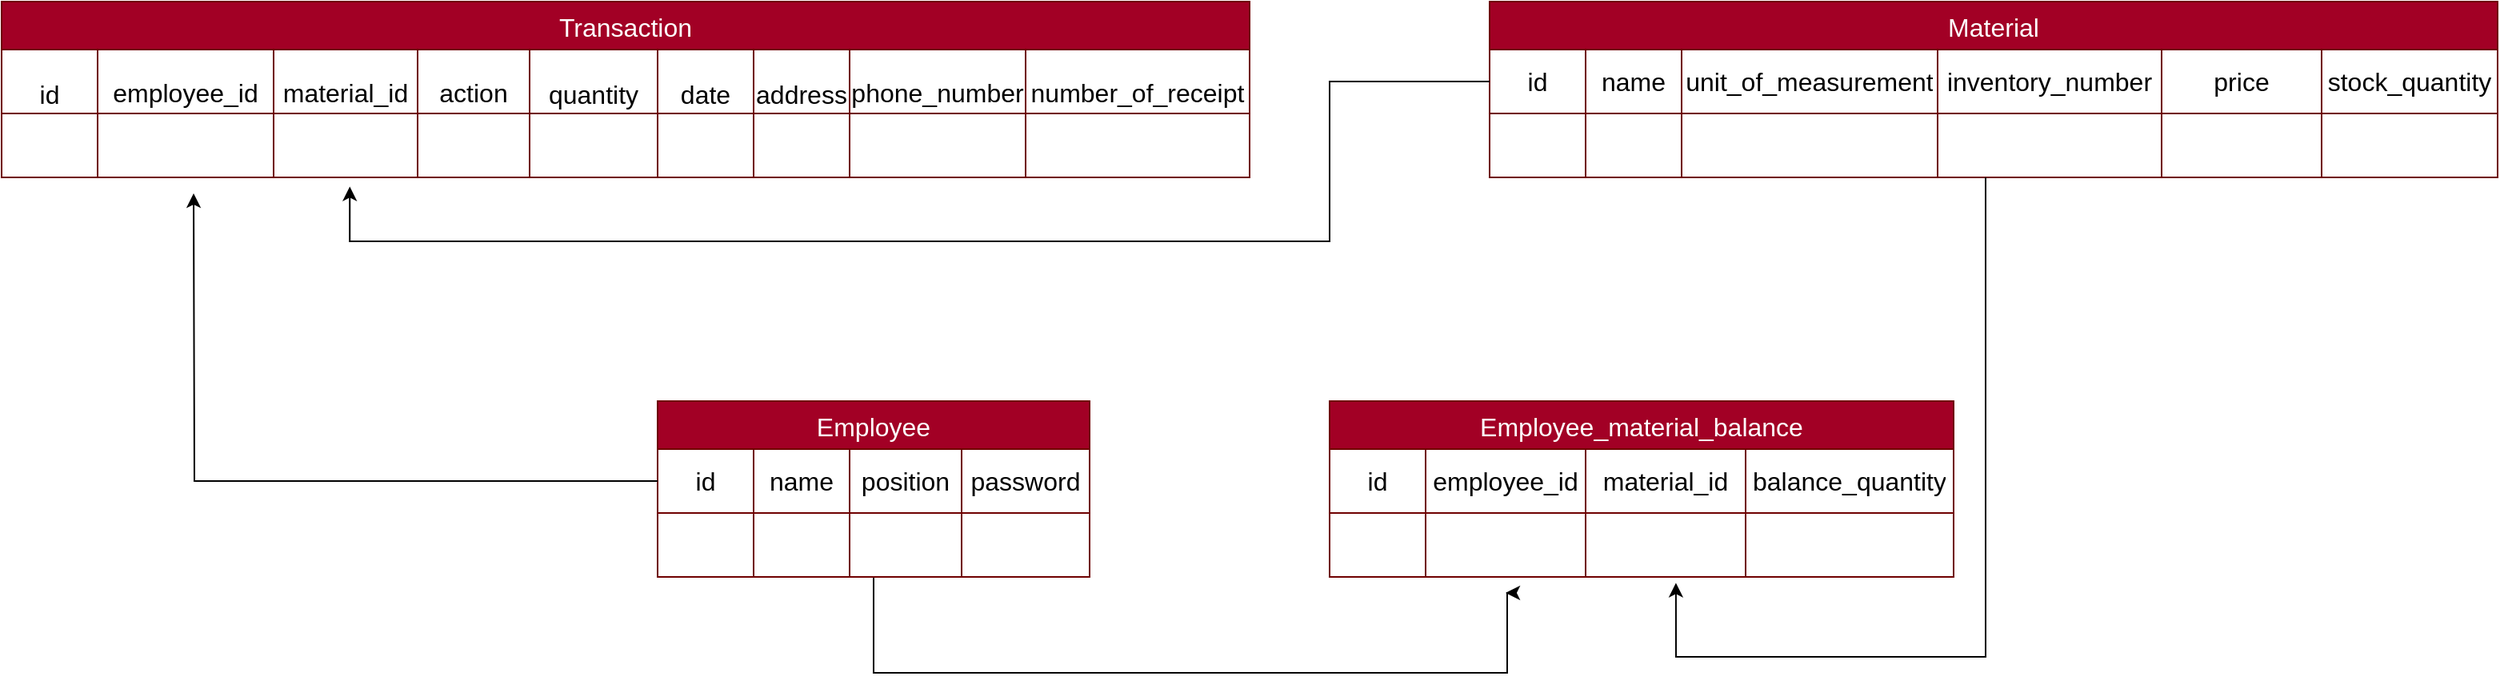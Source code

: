 <mxfile version="28.2.0">
  <diagram name="Страница — 1" id="9WAxqowkL9LmxW_zhD87">
    <mxGraphModel dx="1489" dy="1922" grid="1" gridSize="10" guides="1" tooltips="1" connect="1" arrows="1" fold="1" page="1" pageScale="1" pageWidth="827" pageHeight="1169" math="0" shadow="0">
      <root>
        <mxCell id="0" />
        <mxCell id="1" parent="0" />
        <mxCell id="yLJ0S0dsc9LYeAihQGjY-81" style="edgeStyle=orthogonalEdgeStyle;rounded=0;orthogonalLoop=1;jettySize=auto;html=1;" edge="1" parent="1" source="yLJ0S0dsc9LYeAihQGjY-2">
          <mxGeometry relative="1" as="geometry">
            <mxPoint x="1000" y="240" as="targetPoint" />
            <Array as="points">
              <mxPoint x="605" y="290" />
              <mxPoint x="1001" y="290" />
              <mxPoint x="1001" y="240" />
            </Array>
          </mxGeometry>
        </mxCell>
        <mxCell id="yLJ0S0dsc9LYeAihQGjY-2" value="Employee" style="shape=table;startSize=30;container=1;collapsible=0;childLayout=tableLayout;strokeColor=#6F0000;fontSize=16;points=[[0,0,0,0,0],[0,0.25,0,0,0],[0,0.5,0,0,0],[0,0.75,0,0,0],[0,1,0,0,0],[0.25,0,0,0,0],[0.25,1,0,0,0],[0.5,0,0,0,0],[0.5,1,0,0,0],[0.75,0,0,0,0],[0.75,1,0,0,0],[1,0,0,0,0],[1,0.25,0,0,0],[1,0.5,0,0,0],[1,0.75,0,0,0],[1,1,0,0,0]];fillColor=#a20025;fontColor=#ffffff;" vertex="1" parent="1">
          <mxGeometry x="470" y="120" width="270" height="110" as="geometry" />
        </mxCell>
        <mxCell id="yLJ0S0dsc9LYeAihQGjY-3" value="" style="shape=tableRow;horizontal=0;startSize=0;swimlaneHead=0;swimlaneBody=0;strokeColor=inherit;top=0;left=0;bottom=0;right=0;collapsible=0;dropTarget=0;fillColor=none;points=[[0,0.5],[1,0.5]];portConstraint=eastwest;fontSize=16;" vertex="1" parent="yLJ0S0dsc9LYeAihQGjY-2">
          <mxGeometry y="30" width="270" height="40" as="geometry" />
        </mxCell>
        <mxCell id="yLJ0S0dsc9LYeAihQGjY-4" value="id" style="shape=partialRectangle;html=1;whiteSpace=wrap;connectable=0;strokeColor=inherit;overflow=hidden;fillColor=none;top=0;left=0;bottom=0;right=0;pointerEvents=1;fontSize=16;" vertex="1" parent="yLJ0S0dsc9LYeAihQGjY-3">
          <mxGeometry width="60" height="40" as="geometry">
            <mxRectangle width="60" height="40" as="alternateBounds" />
          </mxGeometry>
        </mxCell>
        <mxCell id="yLJ0S0dsc9LYeAihQGjY-5" value="name" style="shape=partialRectangle;html=1;whiteSpace=wrap;connectable=0;strokeColor=inherit;overflow=hidden;fillColor=none;top=0;left=0;bottom=0;right=0;pointerEvents=1;fontSize=16;" vertex="1" parent="yLJ0S0dsc9LYeAihQGjY-3">
          <mxGeometry x="60" width="60" height="40" as="geometry">
            <mxRectangle width="60" height="40" as="alternateBounds" />
          </mxGeometry>
        </mxCell>
        <mxCell id="yLJ0S0dsc9LYeAihQGjY-6" value="position" style="shape=partialRectangle;html=1;whiteSpace=wrap;connectable=0;strokeColor=inherit;overflow=hidden;fillColor=none;top=0;left=0;bottom=0;right=0;pointerEvents=1;fontSize=16;" vertex="1" parent="yLJ0S0dsc9LYeAihQGjY-3">
          <mxGeometry x="120" width="70" height="40" as="geometry">
            <mxRectangle width="70" height="40" as="alternateBounds" />
          </mxGeometry>
        </mxCell>
        <mxCell id="yLJ0S0dsc9LYeAihQGjY-16" value="password" style="shape=partialRectangle;html=1;whiteSpace=wrap;connectable=0;strokeColor=inherit;overflow=hidden;fillColor=none;top=0;left=0;bottom=0;right=0;pointerEvents=1;fontSize=16;" vertex="1" parent="yLJ0S0dsc9LYeAihQGjY-3">
          <mxGeometry x="190" width="80" height="40" as="geometry">
            <mxRectangle width="80" height="40" as="alternateBounds" />
          </mxGeometry>
        </mxCell>
        <mxCell id="yLJ0S0dsc9LYeAihQGjY-7" value="" style="shape=tableRow;horizontal=0;startSize=0;swimlaneHead=0;swimlaneBody=0;strokeColor=inherit;top=0;left=0;bottom=0;right=0;collapsible=0;dropTarget=0;fillColor=none;points=[[0,0.5],[1,0.5]];portConstraint=eastwest;fontSize=16;" vertex="1" parent="yLJ0S0dsc9LYeAihQGjY-2">
          <mxGeometry y="70" width="270" height="40" as="geometry" />
        </mxCell>
        <mxCell id="yLJ0S0dsc9LYeAihQGjY-8" value="" style="shape=partialRectangle;html=1;whiteSpace=wrap;connectable=0;strokeColor=inherit;overflow=hidden;fillColor=none;top=0;left=0;bottom=0;right=0;pointerEvents=1;fontSize=16;" vertex="1" parent="yLJ0S0dsc9LYeAihQGjY-7">
          <mxGeometry width="60" height="40" as="geometry">
            <mxRectangle width="60" height="40" as="alternateBounds" />
          </mxGeometry>
        </mxCell>
        <mxCell id="yLJ0S0dsc9LYeAihQGjY-9" value="" style="shape=partialRectangle;html=1;whiteSpace=wrap;connectable=0;strokeColor=inherit;overflow=hidden;fillColor=none;top=0;left=0;bottom=0;right=0;pointerEvents=1;fontSize=16;" vertex="1" parent="yLJ0S0dsc9LYeAihQGjY-7">
          <mxGeometry x="60" width="60" height="40" as="geometry">
            <mxRectangle width="60" height="40" as="alternateBounds" />
          </mxGeometry>
        </mxCell>
        <mxCell id="yLJ0S0dsc9LYeAihQGjY-10" value="" style="shape=partialRectangle;html=1;whiteSpace=wrap;connectable=0;strokeColor=inherit;overflow=hidden;fillColor=none;top=0;left=0;bottom=0;right=0;pointerEvents=1;fontSize=16;" vertex="1" parent="yLJ0S0dsc9LYeAihQGjY-7">
          <mxGeometry x="120" width="70" height="40" as="geometry">
            <mxRectangle width="70" height="40" as="alternateBounds" />
          </mxGeometry>
        </mxCell>
        <mxCell id="yLJ0S0dsc9LYeAihQGjY-17" style="shape=partialRectangle;html=1;whiteSpace=wrap;connectable=0;strokeColor=inherit;overflow=hidden;fillColor=none;top=0;left=0;bottom=0;right=0;pointerEvents=1;fontSize=16;" vertex="1" parent="yLJ0S0dsc9LYeAihQGjY-7">
          <mxGeometry x="190" width="80" height="40" as="geometry">
            <mxRectangle width="80" height="40" as="alternateBounds" />
          </mxGeometry>
        </mxCell>
        <mxCell id="yLJ0S0dsc9LYeAihQGjY-19" value="Material" style="shape=table;startSize=30;container=1;collapsible=0;childLayout=tableLayout;strokeColor=#6F0000;fontSize=16;fillColor=#a20025;fontColor=#ffffff;" vertex="1" parent="1">
          <mxGeometry x="990" y="-130" width="630" height="110" as="geometry" />
        </mxCell>
        <mxCell id="yLJ0S0dsc9LYeAihQGjY-20" value="" style="shape=tableRow;horizontal=0;startSize=0;swimlaneHead=0;swimlaneBody=0;strokeColor=inherit;top=0;left=0;bottom=0;right=0;collapsible=0;dropTarget=0;fillColor=none;points=[[0,0.5],[1,0.5]];portConstraint=eastwest;fontSize=16;" vertex="1" parent="yLJ0S0dsc9LYeAihQGjY-19">
          <mxGeometry y="30" width="630" height="40" as="geometry" />
        </mxCell>
        <mxCell id="yLJ0S0dsc9LYeAihQGjY-21" value="id" style="shape=partialRectangle;html=1;whiteSpace=wrap;connectable=0;strokeColor=inherit;overflow=hidden;fillColor=none;top=0;left=0;bottom=0;right=0;pointerEvents=1;fontSize=16;" vertex="1" parent="yLJ0S0dsc9LYeAihQGjY-20">
          <mxGeometry width="60" height="40" as="geometry">
            <mxRectangle width="60" height="40" as="alternateBounds" />
          </mxGeometry>
        </mxCell>
        <mxCell id="yLJ0S0dsc9LYeAihQGjY-22" value="name" style="shape=partialRectangle;html=1;whiteSpace=wrap;connectable=0;strokeColor=inherit;overflow=hidden;fillColor=none;top=0;left=0;bottom=0;right=0;pointerEvents=1;fontSize=16;" vertex="1" parent="yLJ0S0dsc9LYeAihQGjY-20">
          <mxGeometry x="60" width="60" height="40" as="geometry">
            <mxRectangle width="60" height="40" as="alternateBounds" />
          </mxGeometry>
        </mxCell>
        <mxCell id="yLJ0S0dsc9LYeAihQGjY-23" value="unit_of_measurement" style="shape=partialRectangle;html=1;whiteSpace=wrap;connectable=0;strokeColor=inherit;overflow=hidden;fillColor=none;top=0;left=0;bottom=0;right=0;pointerEvents=1;fontSize=16;" vertex="1" parent="yLJ0S0dsc9LYeAihQGjY-20">
          <mxGeometry x="120" width="160" height="40" as="geometry">
            <mxRectangle width="160" height="40" as="alternateBounds" />
          </mxGeometry>
        </mxCell>
        <mxCell id="yLJ0S0dsc9LYeAihQGjY-32" value="inventory_number" style="shape=partialRectangle;html=1;whiteSpace=wrap;connectable=0;strokeColor=inherit;overflow=hidden;fillColor=none;top=0;left=0;bottom=0;right=0;pointerEvents=1;fontSize=16;" vertex="1" parent="yLJ0S0dsc9LYeAihQGjY-20">
          <mxGeometry x="280" width="140" height="40" as="geometry">
            <mxRectangle width="140" height="40" as="alternateBounds" />
          </mxGeometry>
        </mxCell>
        <mxCell id="yLJ0S0dsc9LYeAihQGjY-34" value="price" style="shape=partialRectangle;html=1;whiteSpace=wrap;connectable=0;strokeColor=inherit;overflow=hidden;fillColor=none;top=0;left=0;bottom=0;right=0;pointerEvents=1;fontSize=16;" vertex="1" parent="yLJ0S0dsc9LYeAihQGjY-20">
          <mxGeometry x="420" width="100" height="40" as="geometry">
            <mxRectangle width="100" height="40" as="alternateBounds" />
          </mxGeometry>
        </mxCell>
        <mxCell id="yLJ0S0dsc9LYeAihQGjY-38" value="stock_quantity" style="shape=partialRectangle;html=1;whiteSpace=wrap;connectable=0;strokeColor=inherit;overflow=hidden;fillColor=none;top=0;left=0;bottom=0;right=0;pointerEvents=1;fontSize=16;" vertex="1" parent="yLJ0S0dsc9LYeAihQGjY-20">
          <mxGeometry x="520" width="110" height="40" as="geometry">
            <mxRectangle width="110" height="40" as="alternateBounds" />
          </mxGeometry>
        </mxCell>
        <mxCell id="yLJ0S0dsc9LYeAihQGjY-24" value="" style="shape=tableRow;horizontal=0;startSize=0;swimlaneHead=0;swimlaneBody=0;strokeColor=inherit;top=0;left=0;bottom=0;right=0;collapsible=0;dropTarget=0;fillColor=none;points=[[0,0.5],[1,0.5]];portConstraint=eastwest;fontSize=16;" vertex="1" parent="yLJ0S0dsc9LYeAihQGjY-19">
          <mxGeometry y="70" width="630" height="40" as="geometry" />
        </mxCell>
        <mxCell id="yLJ0S0dsc9LYeAihQGjY-25" value="" style="shape=partialRectangle;html=1;whiteSpace=wrap;connectable=0;strokeColor=inherit;overflow=hidden;fillColor=none;top=0;left=0;bottom=0;right=0;pointerEvents=1;fontSize=16;" vertex="1" parent="yLJ0S0dsc9LYeAihQGjY-24">
          <mxGeometry width="60" height="40" as="geometry">
            <mxRectangle width="60" height="40" as="alternateBounds" />
          </mxGeometry>
        </mxCell>
        <mxCell id="yLJ0S0dsc9LYeAihQGjY-26" value="" style="shape=partialRectangle;html=1;whiteSpace=wrap;connectable=0;strokeColor=inherit;overflow=hidden;fillColor=none;top=0;left=0;bottom=0;right=0;pointerEvents=1;fontSize=16;" vertex="1" parent="yLJ0S0dsc9LYeAihQGjY-24">
          <mxGeometry x="60" width="60" height="40" as="geometry">
            <mxRectangle width="60" height="40" as="alternateBounds" />
          </mxGeometry>
        </mxCell>
        <mxCell id="yLJ0S0dsc9LYeAihQGjY-27" value="" style="shape=partialRectangle;html=1;whiteSpace=wrap;connectable=0;strokeColor=inherit;overflow=hidden;fillColor=none;top=0;left=0;bottom=0;right=0;pointerEvents=1;fontSize=16;" vertex="1" parent="yLJ0S0dsc9LYeAihQGjY-24">
          <mxGeometry x="120" width="160" height="40" as="geometry">
            <mxRectangle width="160" height="40" as="alternateBounds" />
          </mxGeometry>
        </mxCell>
        <mxCell id="yLJ0S0dsc9LYeAihQGjY-33" style="shape=partialRectangle;html=1;whiteSpace=wrap;connectable=0;strokeColor=inherit;overflow=hidden;fillColor=none;top=0;left=0;bottom=0;right=0;pointerEvents=1;fontSize=16;" vertex="1" parent="yLJ0S0dsc9LYeAihQGjY-24">
          <mxGeometry x="280" width="140" height="40" as="geometry">
            <mxRectangle width="140" height="40" as="alternateBounds" />
          </mxGeometry>
        </mxCell>
        <mxCell id="yLJ0S0dsc9LYeAihQGjY-35" style="shape=partialRectangle;html=1;whiteSpace=wrap;connectable=0;strokeColor=inherit;overflow=hidden;fillColor=none;top=0;left=0;bottom=0;right=0;pointerEvents=1;fontSize=16;" vertex="1" parent="yLJ0S0dsc9LYeAihQGjY-24">
          <mxGeometry x="420" width="100" height="40" as="geometry">
            <mxRectangle width="100" height="40" as="alternateBounds" />
          </mxGeometry>
        </mxCell>
        <mxCell id="yLJ0S0dsc9LYeAihQGjY-39" style="shape=partialRectangle;html=1;whiteSpace=wrap;connectable=0;strokeColor=inherit;overflow=hidden;fillColor=none;top=0;left=0;bottom=0;right=0;pointerEvents=1;fontSize=16;" vertex="1" parent="yLJ0S0dsc9LYeAihQGjY-24">
          <mxGeometry x="520" width="110" height="40" as="geometry">
            <mxRectangle width="110" height="40" as="alternateBounds" />
          </mxGeometry>
        </mxCell>
        <mxCell id="yLJ0S0dsc9LYeAihQGjY-40" value="Transaction" style="shape=table;startSize=30;container=1;collapsible=0;childLayout=tableLayout;strokeColor=#6F0000;fontSize=16;align=center;fillColor=#a20025;fontColor=#ffffff;" vertex="1" parent="1">
          <mxGeometry x="60" y="-130" width="780" height="110" as="geometry" />
        </mxCell>
        <mxCell id="yLJ0S0dsc9LYeAihQGjY-41" value="" style="shape=tableRow;horizontal=0;startSize=0;swimlaneHead=0;swimlaneBody=0;strokeColor=inherit;top=0;left=0;bottom=0;right=0;collapsible=0;dropTarget=0;fillColor=none;points=[[0,0.5],[1,0.5]];portConstraint=eastwest;fontSize=16;" vertex="1" parent="yLJ0S0dsc9LYeAihQGjY-40">
          <mxGeometry y="30" width="780" height="40" as="geometry" />
        </mxCell>
        <mxCell id="yLJ0S0dsc9LYeAihQGjY-42" value="id" style="shape=partialRectangle;html=1;whiteSpace=wrap;connectable=0;strokeColor=inherit;overflow=hidden;fillColor=none;top=0;left=0;bottom=0;right=0;pointerEvents=1;fontSize=16;align=center;verticalAlign=bottom;" vertex="1" parent="yLJ0S0dsc9LYeAihQGjY-41">
          <mxGeometry width="60" height="40" as="geometry">
            <mxRectangle width="60" height="40" as="alternateBounds" />
          </mxGeometry>
        </mxCell>
        <mxCell id="yLJ0S0dsc9LYeAihQGjY-43" value="&lt;p style=&quot;white-space-collapse: preserve;&quot; dir=&quot;auto&quot;&gt;employee_id&lt;/p&gt;" style="shape=partialRectangle;html=1;whiteSpace=wrap;connectable=0;strokeColor=inherit;overflow=hidden;fillColor=none;top=0;left=0;bottom=0;right=0;pointerEvents=1;fontSize=16;align=center;verticalAlign=bottom;" vertex="1" parent="yLJ0S0dsc9LYeAihQGjY-41">
          <mxGeometry x="60" width="110" height="40" as="geometry">
            <mxRectangle width="110" height="40" as="alternateBounds" />
          </mxGeometry>
        </mxCell>
        <mxCell id="yLJ0S0dsc9LYeAihQGjY-44" value="&lt;p style=&quot;white-space-collapse: preserve;&quot; dir=&quot;auto&quot;&gt;material_id&lt;/p&gt;" style="shape=partialRectangle;html=1;whiteSpace=wrap;connectable=0;strokeColor=inherit;overflow=hidden;fillColor=none;top=0;left=0;bottom=0;right=0;pointerEvents=1;fontSize=16;align=center;verticalAlign=bottom;" vertex="1" parent="yLJ0S0dsc9LYeAihQGjY-41">
          <mxGeometry x="170" width="90" height="40" as="geometry">
            <mxRectangle width="90" height="40" as="alternateBounds" />
          </mxGeometry>
        </mxCell>
        <mxCell id="yLJ0S0dsc9LYeAihQGjY-45" value="&lt;p style=&quot;white-space-collapse: preserve;&quot; dir=&quot;auto&quot;&gt;action&lt;/p&gt;" style="shape=partialRectangle;html=1;whiteSpace=wrap;connectable=0;strokeColor=inherit;overflow=hidden;fillColor=none;top=0;left=0;bottom=0;right=0;pointerEvents=1;fontSize=16;align=center;verticalAlign=bottom;" vertex="1" parent="yLJ0S0dsc9LYeAihQGjY-41">
          <mxGeometry x="260" width="70" height="40" as="geometry">
            <mxRectangle width="70" height="40" as="alternateBounds" />
          </mxGeometry>
        </mxCell>
        <mxCell id="yLJ0S0dsc9LYeAihQGjY-46" value="quantity" style="shape=partialRectangle;html=1;whiteSpace=wrap;connectable=0;strokeColor=inherit;overflow=hidden;fillColor=none;top=0;left=0;bottom=0;right=0;pointerEvents=1;fontSize=16;align=center;verticalAlign=bottom;" vertex="1" parent="yLJ0S0dsc9LYeAihQGjY-41">
          <mxGeometry x="330" width="80" height="40" as="geometry">
            <mxRectangle width="80" height="40" as="alternateBounds" />
          </mxGeometry>
        </mxCell>
        <mxCell id="yLJ0S0dsc9LYeAihQGjY-47" value="date" style="shape=partialRectangle;html=1;whiteSpace=wrap;connectable=0;strokeColor=inherit;overflow=hidden;fillColor=none;top=0;left=0;bottom=0;right=0;pointerEvents=1;fontSize=16;align=center;verticalAlign=bottom;" vertex="1" parent="yLJ0S0dsc9LYeAihQGjY-41">
          <mxGeometry x="410" width="60" height="40" as="geometry">
            <mxRectangle width="60" height="40" as="alternateBounds" />
          </mxGeometry>
        </mxCell>
        <mxCell id="yLJ0S0dsc9LYeAihQGjY-55" value="address" style="shape=partialRectangle;html=1;whiteSpace=wrap;connectable=0;strokeColor=inherit;overflow=hidden;fillColor=none;top=0;left=0;bottom=0;right=0;pointerEvents=1;fontSize=16;align=center;verticalAlign=bottom;" vertex="1" parent="yLJ0S0dsc9LYeAihQGjY-41">
          <mxGeometry x="470" width="60" height="40" as="geometry">
            <mxRectangle width="60" height="40" as="alternateBounds" />
          </mxGeometry>
        </mxCell>
        <mxCell id="yLJ0S0dsc9LYeAihQGjY-57" value="&lt;p style=&quot;white-space-collapse: preserve;&quot; dir=&quot;auto&quot;&gt;phone_number&lt;/p&gt;" style="shape=partialRectangle;html=1;whiteSpace=wrap;connectable=0;strokeColor=inherit;overflow=hidden;fillColor=none;top=0;left=0;bottom=0;right=0;pointerEvents=1;fontSize=16;align=center;verticalAlign=bottom;" vertex="1" parent="yLJ0S0dsc9LYeAihQGjY-41">
          <mxGeometry x="530" width="110" height="40" as="geometry">
            <mxRectangle width="110" height="40" as="alternateBounds" />
          </mxGeometry>
        </mxCell>
        <mxCell id="yLJ0S0dsc9LYeAihQGjY-59" value="&lt;p style=&quot;white-space-collapse: preserve;&quot; dir=&quot;auto&quot;&gt;number_of_receipt&lt;/p&gt;" style="shape=partialRectangle;html=1;whiteSpace=wrap;connectable=0;strokeColor=inherit;overflow=hidden;fillColor=none;top=0;left=0;bottom=0;right=0;pointerEvents=1;fontSize=16;align=center;verticalAlign=bottom;" vertex="1" parent="yLJ0S0dsc9LYeAihQGjY-41">
          <mxGeometry x="640" width="140" height="40" as="geometry">
            <mxRectangle width="140" height="40" as="alternateBounds" />
          </mxGeometry>
        </mxCell>
        <mxCell id="yLJ0S0dsc9LYeAihQGjY-48" value="" style="shape=tableRow;horizontal=0;startSize=0;swimlaneHead=0;swimlaneBody=0;strokeColor=inherit;top=0;left=0;bottom=0;right=0;collapsible=0;dropTarget=0;fillColor=none;points=[[0,0.5],[1,0.5]];portConstraint=eastwest;fontSize=16;" vertex="1" parent="yLJ0S0dsc9LYeAihQGjY-40">
          <mxGeometry y="70" width="780" height="40" as="geometry" />
        </mxCell>
        <mxCell id="yLJ0S0dsc9LYeAihQGjY-49" value="" style="shape=partialRectangle;html=1;whiteSpace=wrap;connectable=0;strokeColor=inherit;overflow=hidden;fillColor=none;top=0;left=0;bottom=0;right=0;pointerEvents=1;fontSize=16;" vertex="1" parent="yLJ0S0dsc9LYeAihQGjY-48">
          <mxGeometry width="60" height="40" as="geometry">
            <mxRectangle width="60" height="40" as="alternateBounds" />
          </mxGeometry>
        </mxCell>
        <mxCell id="yLJ0S0dsc9LYeAihQGjY-50" value="" style="shape=partialRectangle;html=1;whiteSpace=wrap;connectable=0;strokeColor=inherit;overflow=hidden;fillColor=none;top=0;left=0;bottom=0;right=0;pointerEvents=1;fontSize=16;" vertex="1" parent="yLJ0S0dsc9LYeAihQGjY-48">
          <mxGeometry x="60" width="110" height="40" as="geometry">
            <mxRectangle width="110" height="40" as="alternateBounds" />
          </mxGeometry>
        </mxCell>
        <mxCell id="yLJ0S0dsc9LYeAihQGjY-51" value="" style="shape=partialRectangle;html=1;whiteSpace=wrap;connectable=0;strokeColor=inherit;overflow=hidden;fillColor=none;top=0;left=0;bottom=0;right=0;pointerEvents=1;fontSize=16;" vertex="1" parent="yLJ0S0dsc9LYeAihQGjY-48">
          <mxGeometry x="170" width="90" height="40" as="geometry">
            <mxRectangle width="90" height="40" as="alternateBounds" />
          </mxGeometry>
        </mxCell>
        <mxCell id="yLJ0S0dsc9LYeAihQGjY-52" style="shape=partialRectangle;html=1;whiteSpace=wrap;connectable=0;strokeColor=inherit;overflow=hidden;fillColor=none;top=0;left=0;bottom=0;right=0;pointerEvents=1;fontSize=16;" vertex="1" parent="yLJ0S0dsc9LYeAihQGjY-48">
          <mxGeometry x="260" width="70" height="40" as="geometry">
            <mxRectangle width="70" height="40" as="alternateBounds" />
          </mxGeometry>
        </mxCell>
        <mxCell id="yLJ0S0dsc9LYeAihQGjY-53" style="shape=partialRectangle;html=1;whiteSpace=wrap;connectable=0;strokeColor=inherit;overflow=hidden;fillColor=none;top=0;left=0;bottom=0;right=0;pointerEvents=1;fontSize=16;" vertex="1" parent="yLJ0S0dsc9LYeAihQGjY-48">
          <mxGeometry x="330" width="80" height="40" as="geometry">
            <mxRectangle width="80" height="40" as="alternateBounds" />
          </mxGeometry>
        </mxCell>
        <mxCell id="yLJ0S0dsc9LYeAihQGjY-54" style="shape=partialRectangle;html=1;whiteSpace=wrap;connectable=0;strokeColor=inherit;overflow=hidden;fillColor=none;top=0;left=0;bottom=0;right=0;pointerEvents=1;fontSize=16;" vertex="1" parent="yLJ0S0dsc9LYeAihQGjY-48">
          <mxGeometry x="410" width="60" height="40" as="geometry">
            <mxRectangle width="60" height="40" as="alternateBounds" />
          </mxGeometry>
        </mxCell>
        <mxCell id="yLJ0S0dsc9LYeAihQGjY-56" style="shape=partialRectangle;html=1;whiteSpace=wrap;connectable=0;strokeColor=inherit;overflow=hidden;fillColor=none;top=0;left=0;bottom=0;right=0;pointerEvents=1;fontSize=16;" vertex="1" parent="yLJ0S0dsc9LYeAihQGjY-48">
          <mxGeometry x="470" width="60" height="40" as="geometry">
            <mxRectangle width="60" height="40" as="alternateBounds" />
          </mxGeometry>
        </mxCell>
        <mxCell id="yLJ0S0dsc9LYeAihQGjY-58" style="shape=partialRectangle;html=1;whiteSpace=wrap;connectable=0;strokeColor=inherit;overflow=hidden;fillColor=none;top=0;left=0;bottom=0;right=0;pointerEvents=1;fontSize=16;" vertex="1" parent="yLJ0S0dsc9LYeAihQGjY-48">
          <mxGeometry x="530" width="110" height="40" as="geometry">
            <mxRectangle width="110" height="40" as="alternateBounds" />
          </mxGeometry>
        </mxCell>
        <mxCell id="yLJ0S0dsc9LYeAihQGjY-60" style="shape=partialRectangle;html=1;whiteSpace=wrap;connectable=0;strokeColor=inherit;overflow=hidden;fillColor=none;top=0;left=0;bottom=0;right=0;pointerEvents=1;fontSize=16;" vertex="1" parent="yLJ0S0dsc9LYeAihQGjY-48">
          <mxGeometry x="640" width="140" height="40" as="geometry">
            <mxRectangle width="140" height="40" as="alternateBounds" />
          </mxGeometry>
        </mxCell>
        <mxCell id="yLJ0S0dsc9LYeAihQGjY-61" value="Employee_material_balance" style="shape=table;startSize=30;container=1;collapsible=0;childLayout=tableLayout;strokeColor=#6F0000;fontSize=16;fillColor=#a20025;fontColor=#ffffff;" vertex="1" parent="1">
          <mxGeometry x="890" y="120" width="390" height="110" as="geometry" />
        </mxCell>
        <mxCell id="yLJ0S0dsc9LYeAihQGjY-62" value="" style="shape=tableRow;horizontal=0;startSize=0;swimlaneHead=0;swimlaneBody=0;strokeColor=inherit;top=0;left=0;bottom=0;right=0;collapsible=0;dropTarget=0;fillColor=none;points=[[0,0.5],[1,0.5]];portConstraint=eastwest;fontSize=16;" vertex="1" parent="yLJ0S0dsc9LYeAihQGjY-61">
          <mxGeometry y="30" width="390" height="40" as="geometry" />
        </mxCell>
        <mxCell id="yLJ0S0dsc9LYeAihQGjY-63" value="id" style="shape=partialRectangle;html=1;whiteSpace=wrap;connectable=0;strokeColor=inherit;overflow=hidden;fillColor=none;top=0;left=0;bottom=0;right=0;pointerEvents=1;fontSize=16;" vertex="1" parent="yLJ0S0dsc9LYeAihQGjY-62">
          <mxGeometry width="60" height="40" as="geometry">
            <mxRectangle width="60" height="40" as="alternateBounds" />
          </mxGeometry>
        </mxCell>
        <mxCell id="yLJ0S0dsc9LYeAihQGjY-64" value="employee_id" style="shape=partialRectangle;html=1;whiteSpace=wrap;connectable=0;strokeColor=inherit;overflow=hidden;fillColor=none;top=0;left=0;bottom=0;right=0;pointerEvents=1;fontSize=16;" vertex="1" parent="yLJ0S0dsc9LYeAihQGjY-62">
          <mxGeometry x="60" width="100" height="40" as="geometry">
            <mxRectangle width="100" height="40" as="alternateBounds" />
          </mxGeometry>
        </mxCell>
        <mxCell id="yLJ0S0dsc9LYeAihQGjY-65" value="material_id" style="shape=partialRectangle;html=1;whiteSpace=wrap;connectable=0;strokeColor=inherit;overflow=hidden;fillColor=none;top=0;left=0;bottom=0;right=0;pointerEvents=1;fontSize=16;" vertex="1" parent="yLJ0S0dsc9LYeAihQGjY-62">
          <mxGeometry x="160" width="100" height="40" as="geometry">
            <mxRectangle width="100" height="40" as="alternateBounds" />
          </mxGeometry>
        </mxCell>
        <mxCell id="yLJ0S0dsc9LYeAihQGjY-74" value="balance_quantity" style="shape=partialRectangle;html=1;whiteSpace=wrap;connectable=0;strokeColor=inherit;overflow=hidden;fillColor=none;top=0;left=0;bottom=0;right=0;pointerEvents=1;fontSize=16;" vertex="1" parent="yLJ0S0dsc9LYeAihQGjY-62">
          <mxGeometry x="260" width="130" height="40" as="geometry">
            <mxRectangle width="130" height="40" as="alternateBounds" />
          </mxGeometry>
        </mxCell>
        <mxCell id="yLJ0S0dsc9LYeAihQGjY-66" value="" style="shape=tableRow;horizontal=0;startSize=0;swimlaneHead=0;swimlaneBody=0;strokeColor=inherit;top=0;left=0;bottom=0;right=0;collapsible=0;dropTarget=0;fillColor=none;points=[[0,0.5],[1,0.5]];portConstraint=eastwest;fontSize=16;" vertex="1" parent="yLJ0S0dsc9LYeAihQGjY-61">
          <mxGeometry y="70" width="390" height="40" as="geometry" />
        </mxCell>
        <mxCell id="yLJ0S0dsc9LYeAihQGjY-67" value="" style="shape=partialRectangle;html=1;whiteSpace=wrap;connectable=0;strokeColor=inherit;overflow=hidden;fillColor=none;top=0;left=0;bottom=0;right=0;pointerEvents=1;fontSize=16;" vertex="1" parent="yLJ0S0dsc9LYeAihQGjY-66">
          <mxGeometry width="60" height="40" as="geometry">
            <mxRectangle width="60" height="40" as="alternateBounds" />
          </mxGeometry>
        </mxCell>
        <mxCell id="yLJ0S0dsc9LYeAihQGjY-68" value="" style="shape=partialRectangle;html=1;whiteSpace=wrap;connectable=0;strokeColor=inherit;overflow=hidden;fillColor=none;top=0;left=0;bottom=0;right=0;pointerEvents=1;fontSize=16;" vertex="1" parent="yLJ0S0dsc9LYeAihQGjY-66">
          <mxGeometry x="60" width="100" height="40" as="geometry">
            <mxRectangle width="100" height="40" as="alternateBounds" />
          </mxGeometry>
        </mxCell>
        <mxCell id="yLJ0S0dsc9LYeAihQGjY-69" value="" style="shape=partialRectangle;html=1;whiteSpace=wrap;connectable=0;strokeColor=inherit;overflow=hidden;fillColor=none;top=0;left=0;bottom=0;right=0;pointerEvents=1;fontSize=16;" vertex="1" parent="yLJ0S0dsc9LYeAihQGjY-66">
          <mxGeometry x="160" width="100" height="40" as="geometry">
            <mxRectangle width="100" height="40" as="alternateBounds" />
          </mxGeometry>
        </mxCell>
        <mxCell id="yLJ0S0dsc9LYeAihQGjY-75" style="shape=partialRectangle;html=1;whiteSpace=wrap;connectable=0;strokeColor=inherit;overflow=hidden;fillColor=none;top=0;left=0;bottom=0;right=0;pointerEvents=1;fontSize=16;" vertex="1" parent="yLJ0S0dsc9LYeAihQGjY-66">
          <mxGeometry x="260" width="130" height="40" as="geometry">
            <mxRectangle width="130" height="40" as="alternateBounds" />
          </mxGeometry>
        </mxCell>
        <mxCell id="yLJ0S0dsc9LYeAihQGjY-78" style="edgeStyle=orthogonalEdgeStyle;rounded=0;orthogonalLoop=1;jettySize=auto;html=1;" edge="1" parent="1" source="yLJ0S0dsc9LYeAihQGjY-3">
          <mxGeometry relative="1" as="geometry">
            <mxPoint x="180" y="-10" as="targetPoint" />
          </mxGeometry>
        </mxCell>
        <mxCell id="yLJ0S0dsc9LYeAihQGjY-79" style="edgeStyle=orthogonalEdgeStyle;rounded=0;orthogonalLoop=1;jettySize=auto;html=1;entryX=0.279;entryY=1.143;entryDx=0;entryDy=0;entryPerimeter=0;" edge="1" parent="1" source="yLJ0S0dsc9LYeAihQGjY-20" target="yLJ0S0dsc9LYeAihQGjY-48">
          <mxGeometry relative="1" as="geometry">
            <Array as="points">
              <mxPoint x="890" y="-80" />
              <mxPoint x="890" y="20" />
              <mxPoint x="278" y="20" />
            </Array>
          </mxGeometry>
        </mxCell>
        <mxCell id="yLJ0S0dsc9LYeAihQGjY-82" style="edgeStyle=orthogonalEdgeStyle;rounded=0;orthogonalLoop=1;jettySize=auto;html=1;entryX=0.555;entryY=1.093;entryDx=0;entryDy=0;entryPerimeter=0;" edge="1" parent="1" source="yLJ0S0dsc9LYeAihQGjY-19" target="yLJ0S0dsc9LYeAihQGjY-66">
          <mxGeometry relative="1" as="geometry">
            <Array as="points">
              <mxPoint x="1300" y="280" />
              <mxPoint x="1107" y="280" />
            </Array>
          </mxGeometry>
        </mxCell>
      </root>
    </mxGraphModel>
  </diagram>
</mxfile>
